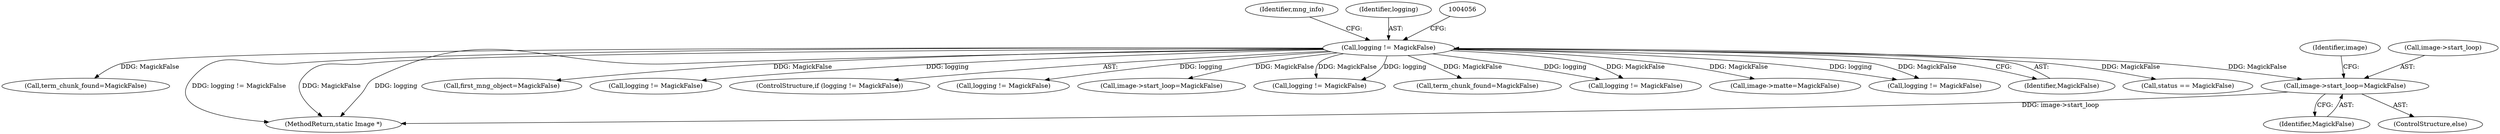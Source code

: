 digraph "0_ImageMagick_22e0310345499ffe906c604428f2a3a668942b05@pointer" {
"1004256" [label="(Call,image->start_loop=MagickFalse)"];
"1004052" [label="(Call,logging != MagickFalse)"];
"1004076" [label="(Identifier,mng_info)"];
"1004263" [label="(Identifier,image)"];
"1004560" [label="(Call,status == MagickFalse)"];
"1004095" [label="(Call,logging != MagickFalse)"];
"1004256" [label="(Call,image->start_loop=MagickFalse)"];
"1004252" [label="(Call,term_chunk_found=MagickFalse)"];
"1004260" [label="(Identifier,MagickFalse)"];
"1007383" [label="(MethodReturn,static Image *)"];
"1004517" [label="(Call,first_mng_object=MagickFalse)"];
"1004654" [label="(Call,logging != MagickFalse)"];
"1004255" [label="(ControlStructure,else)"];
"1004051" [label="(ControlStructure,if (logging != MagickFalse))"];
"1004052" [label="(Call,logging != MagickFalse)"];
"1004053" [label="(Identifier,logging)"];
"1006691" [label="(Call,logging != MagickFalse)"];
"1004409" [label="(Call,image->start_loop=MagickFalse)"];
"1004405" [label="(Call,term_chunk_found=MagickFalse)"];
"1004480" [label="(Call,logging != MagickFalse)"];
"1004257" [label="(Call,image->start_loop)"];
"1004470" [label="(Call,image->matte=MagickFalse)"];
"1004322" [label="(Call,logging != MagickFalse)"];
"1004054" [label="(Identifier,MagickFalse)"];
"1004256" -> "1004255"  [label="AST: "];
"1004256" -> "1004260"  [label="CFG: "];
"1004257" -> "1004256"  [label="AST: "];
"1004260" -> "1004256"  [label="AST: "];
"1004263" -> "1004256"  [label="CFG: "];
"1004256" -> "1007383"  [label="DDG: image->start_loop"];
"1004052" -> "1004256"  [label="DDG: MagickFalse"];
"1004052" -> "1004051"  [label="AST: "];
"1004052" -> "1004054"  [label="CFG: "];
"1004053" -> "1004052"  [label="AST: "];
"1004054" -> "1004052"  [label="AST: "];
"1004056" -> "1004052"  [label="CFG: "];
"1004076" -> "1004052"  [label="CFG: "];
"1004052" -> "1007383"  [label="DDG: logging != MagickFalse"];
"1004052" -> "1007383"  [label="DDG: MagickFalse"];
"1004052" -> "1007383"  [label="DDG: logging"];
"1004052" -> "1004095"  [label="DDG: logging"];
"1004052" -> "1004095"  [label="DDG: MagickFalse"];
"1004052" -> "1004252"  [label="DDG: MagickFalse"];
"1004052" -> "1004322"  [label="DDG: logging"];
"1004052" -> "1004322"  [label="DDG: MagickFalse"];
"1004052" -> "1004405"  [label="DDG: MagickFalse"];
"1004052" -> "1004409"  [label="DDG: MagickFalse"];
"1004052" -> "1004470"  [label="DDG: MagickFalse"];
"1004052" -> "1004480"  [label="DDG: logging"];
"1004052" -> "1004480"  [label="DDG: MagickFalse"];
"1004052" -> "1004517"  [label="DDG: MagickFalse"];
"1004052" -> "1004560"  [label="DDG: MagickFalse"];
"1004052" -> "1004654"  [label="DDG: logging"];
"1004052" -> "1006691"  [label="DDG: logging"];
}
